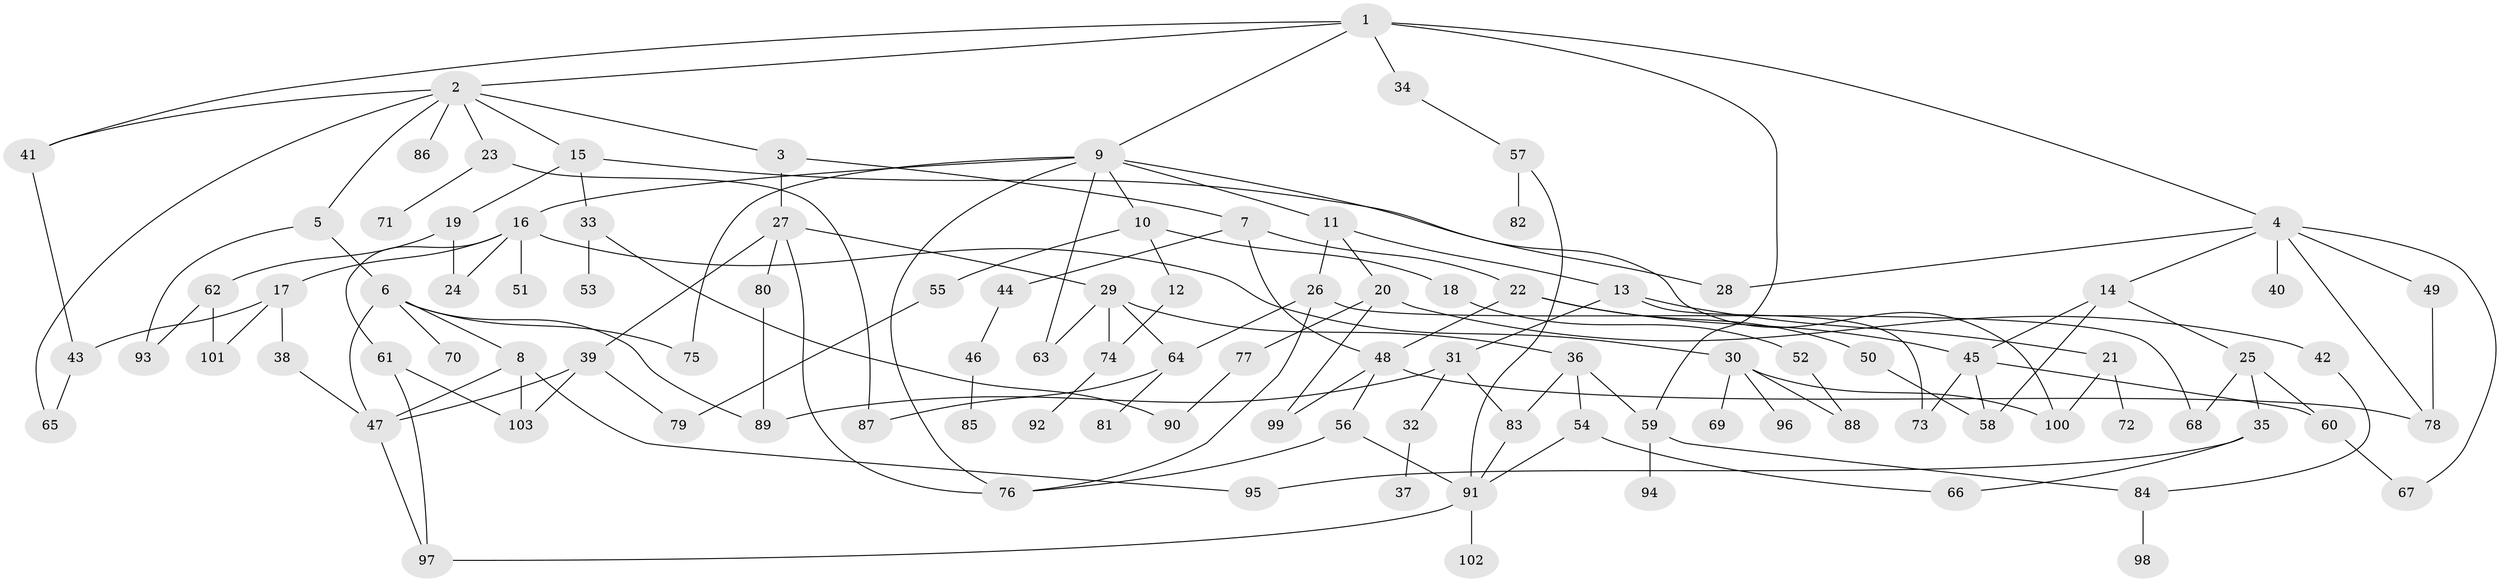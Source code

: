 // Generated by graph-tools (version 1.1) at 2025/13/03/09/25 04:13:28]
// undirected, 103 vertices, 150 edges
graph export_dot {
graph [start="1"]
  node [color=gray90,style=filled];
  1;
  2;
  3;
  4;
  5;
  6;
  7;
  8;
  9;
  10;
  11;
  12;
  13;
  14;
  15;
  16;
  17;
  18;
  19;
  20;
  21;
  22;
  23;
  24;
  25;
  26;
  27;
  28;
  29;
  30;
  31;
  32;
  33;
  34;
  35;
  36;
  37;
  38;
  39;
  40;
  41;
  42;
  43;
  44;
  45;
  46;
  47;
  48;
  49;
  50;
  51;
  52;
  53;
  54;
  55;
  56;
  57;
  58;
  59;
  60;
  61;
  62;
  63;
  64;
  65;
  66;
  67;
  68;
  69;
  70;
  71;
  72;
  73;
  74;
  75;
  76;
  77;
  78;
  79;
  80;
  81;
  82;
  83;
  84;
  85;
  86;
  87;
  88;
  89;
  90;
  91;
  92;
  93;
  94;
  95;
  96;
  97;
  98;
  99;
  100;
  101;
  102;
  103;
  1 -- 2;
  1 -- 4;
  1 -- 9;
  1 -- 34;
  1 -- 41;
  1 -- 59;
  2 -- 3;
  2 -- 5;
  2 -- 15;
  2 -- 23;
  2 -- 41;
  2 -- 65;
  2 -- 86;
  3 -- 7;
  3 -- 27;
  4 -- 14;
  4 -- 40;
  4 -- 49;
  4 -- 67;
  4 -- 78;
  4 -- 28;
  5 -- 6;
  5 -- 93;
  6 -- 8;
  6 -- 70;
  6 -- 89;
  6 -- 47;
  6 -- 75;
  7 -- 22;
  7 -- 44;
  7 -- 48;
  8 -- 95;
  8 -- 47;
  8 -- 103;
  9 -- 10;
  9 -- 11;
  9 -- 16;
  9 -- 75;
  9 -- 76;
  9 -- 100;
  9 -- 63;
  10 -- 12;
  10 -- 18;
  10 -- 55;
  11 -- 13;
  11 -- 20;
  11 -- 26;
  12 -- 74;
  13 -- 21;
  13 -- 31;
  13 -- 73;
  14 -- 25;
  14 -- 45;
  14 -- 58;
  15 -- 19;
  15 -- 28;
  15 -- 33;
  16 -- 17;
  16 -- 24;
  16 -- 30;
  16 -- 51;
  16 -- 61;
  17 -- 38;
  17 -- 43;
  17 -- 101;
  18 -- 52;
  19 -- 62;
  19 -- 24;
  20 -- 42;
  20 -- 77;
  20 -- 99;
  21 -- 72;
  21 -- 100;
  22 -- 48;
  22 -- 50;
  22 -- 45;
  23 -- 71;
  23 -- 87;
  25 -- 35;
  25 -- 60;
  25 -- 68;
  26 -- 64;
  26 -- 76;
  26 -- 68;
  27 -- 29;
  27 -- 39;
  27 -- 80;
  27 -- 76;
  29 -- 36;
  29 -- 63;
  29 -- 74;
  29 -- 64;
  30 -- 69;
  30 -- 88;
  30 -- 96;
  30 -- 100;
  31 -- 32;
  31 -- 89;
  31 -- 83;
  32 -- 37;
  33 -- 53;
  33 -- 90;
  34 -- 57;
  35 -- 66;
  35 -- 95;
  36 -- 54;
  36 -- 59;
  36 -- 83;
  38 -- 47;
  39 -- 79;
  39 -- 103;
  39 -- 47;
  41 -- 43;
  42 -- 84;
  43 -- 65;
  44 -- 46;
  45 -- 73;
  45 -- 58;
  45 -- 60;
  46 -- 85;
  47 -- 97;
  48 -- 56;
  48 -- 78;
  48 -- 99;
  49 -- 78;
  50 -- 58;
  52 -- 88;
  54 -- 66;
  54 -- 91;
  55 -- 79;
  56 -- 91;
  56 -- 76;
  57 -- 82;
  57 -- 91;
  59 -- 84;
  59 -- 94;
  60 -- 67;
  61 -- 97;
  61 -- 103;
  62 -- 93;
  62 -- 101;
  64 -- 81;
  64 -- 87;
  74 -- 92;
  77 -- 90;
  80 -- 89;
  83 -- 91;
  84 -- 98;
  91 -- 97;
  91 -- 102;
}
